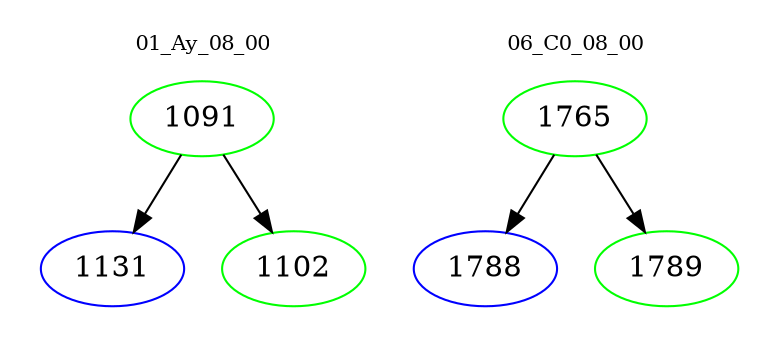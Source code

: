 digraph{
subgraph cluster_0 {
color = white
label = "01_Ay_08_00";
fontsize=10;
T0_1091 [label="1091", color="green"]
T0_1091 -> T0_1131 [color="black"]
T0_1131 [label="1131", color="blue"]
T0_1091 -> T0_1102 [color="black"]
T0_1102 [label="1102", color="green"]
}
subgraph cluster_1 {
color = white
label = "06_C0_08_00";
fontsize=10;
T1_1765 [label="1765", color="green"]
T1_1765 -> T1_1788 [color="black"]
T1_1788 [label="1788", color="blue"]
T1_1765 -> T1_1789 [color="black"]
T1_1789 [label="1789", color="green"]
}
}
